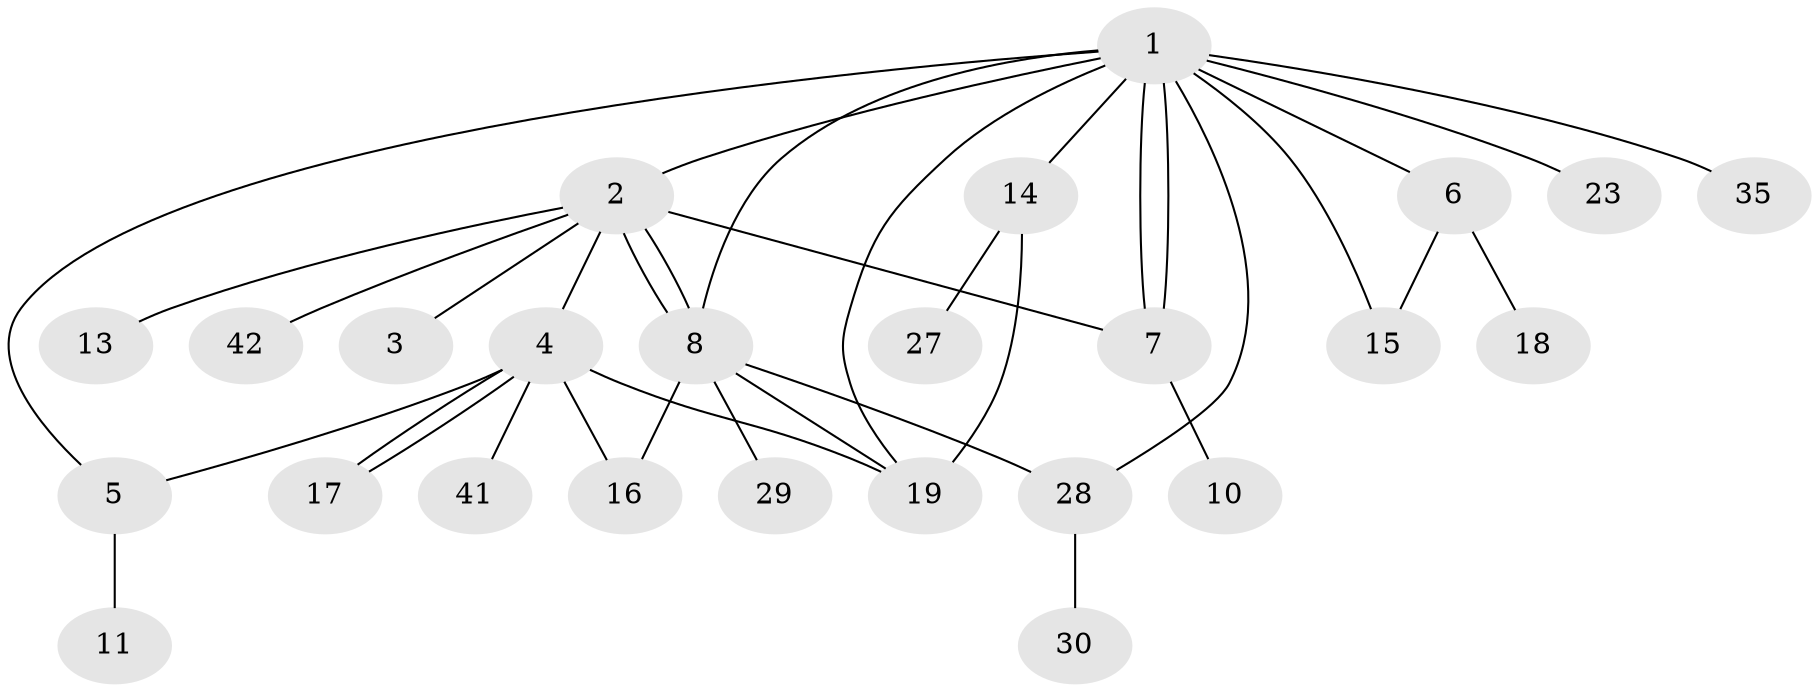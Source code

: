 // original degree distribution, {12: 0.02, 13: 0.02, 1: 0.44, 7: 0.04, 3: 0.16, 5: 0.02, 6: 0.04, 2: 0.2, 4: 0.06}
// Generated by graph-tools (version 1.1) at 2025/14/03/09/25 04:14:45]
// undirected, 25 vertices, 36 edges
graph export_dot {
graph [start="1"]
  node [color=gray90,style=filled];
  1 [super="+26"];
  2 [super="+33+24+45"];
  3;
  4;
  5;
  6 [super="+47+9"];
  7 [super="+43"];
  8 [super="+12+25"];
  10;
  11 [super="+48"];
  13;
  14 [super="+38"];
  15;
  16;
  17;
  18;
  19 [super="+50+20"];
  23;
  27;
  28;
  29;
  30 [super="+40"];
  35;
  41;
  42;
  1 -- 2;
  1 -- 5;
  1 -- 6;
  1 -- 7 [weight=3];
  1 -- 7;
  1 -- 14;
  1 -- 15;
  1 -- 23;
  1 -- 28;
  1 -- 8;
  1 -- 19;
  1 -- 35;
  2 -- 3;
  2 -- 4;
  2 -- 7;
  2 -- 8 [weight=2];
  2 -- 8;
  2 -- 13;
  2 -- 42;
  4 -- 5;
  4 -- 16;
  4 -- 17;
  4 -- 17;
  4 -- 19;
  4 -- 41;
  5 -- 11;
  6 -- 15;
  6 -- 18;
  7 -- 10;
  8 -- 16 [weight=2];
  8 -- 28;
  8 -- 29;
  8 -- 19;
  14 -- 27;
  14 -- 19;
  28 -- 30;
}
